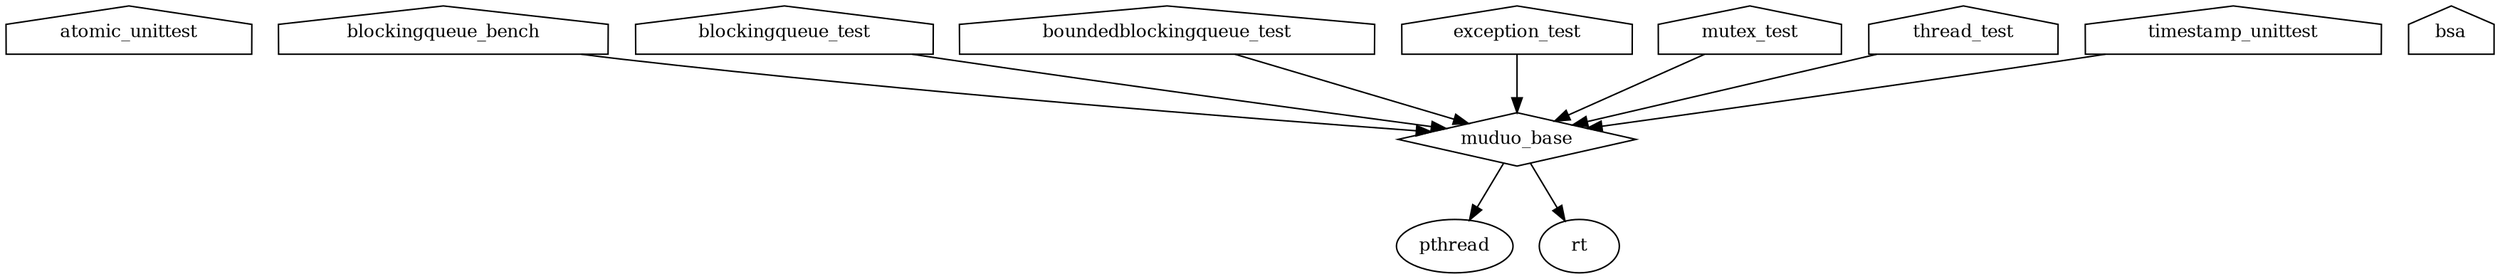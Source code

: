 digraph "GG" {
node [
  fontsize = "12"
];
    "node16" [ label="atomic_unittest" shape="house"];
    "node14" [ label="blockingqueue_bench" shape="house"];
    "node9" [ label="muduo_base" shape="diamond"];
    "node14" -> "node9" // blockingqueue_bench -> muduo_base
    "node34" [ label="pthread" shape="ellipse"];
    "node9" -> "node34" // muduo_base -> pthread
    "node35" [ label="rt" shape="ellipse"];
    "node9" -> "node35" // muduo_base -> rt
    "node22" [ label="blockingqueue_test" shape="house"];
    "node22" -> "node9" // blockingqueue_test -> muduo_base
    "node20" [ label="boundedblockingqueue_test" shape="house"];
    "node20" -> "node9" // boundedblockingqueue_test -> muduo_base
    "node30" [ label="bsa" shape="house"];
    "node18" [ label="exception_test" shape="house"];
    "node18" -> "node9" // exception_test -> muduo_base
    "node15" [ label="mutex_test" shape="house"];
    "node15" -> "node9" // mutex_test -> muduo_base
    "node23" [ label="thread_test" shape="house"];
    "node23" -> "node9" // thread_test -> muduo_base
    "node21" [ label="timestamp_unittest" shape="house"];
    "node21" -> "node9" // timestamp_unittest -> muduo_base
}

